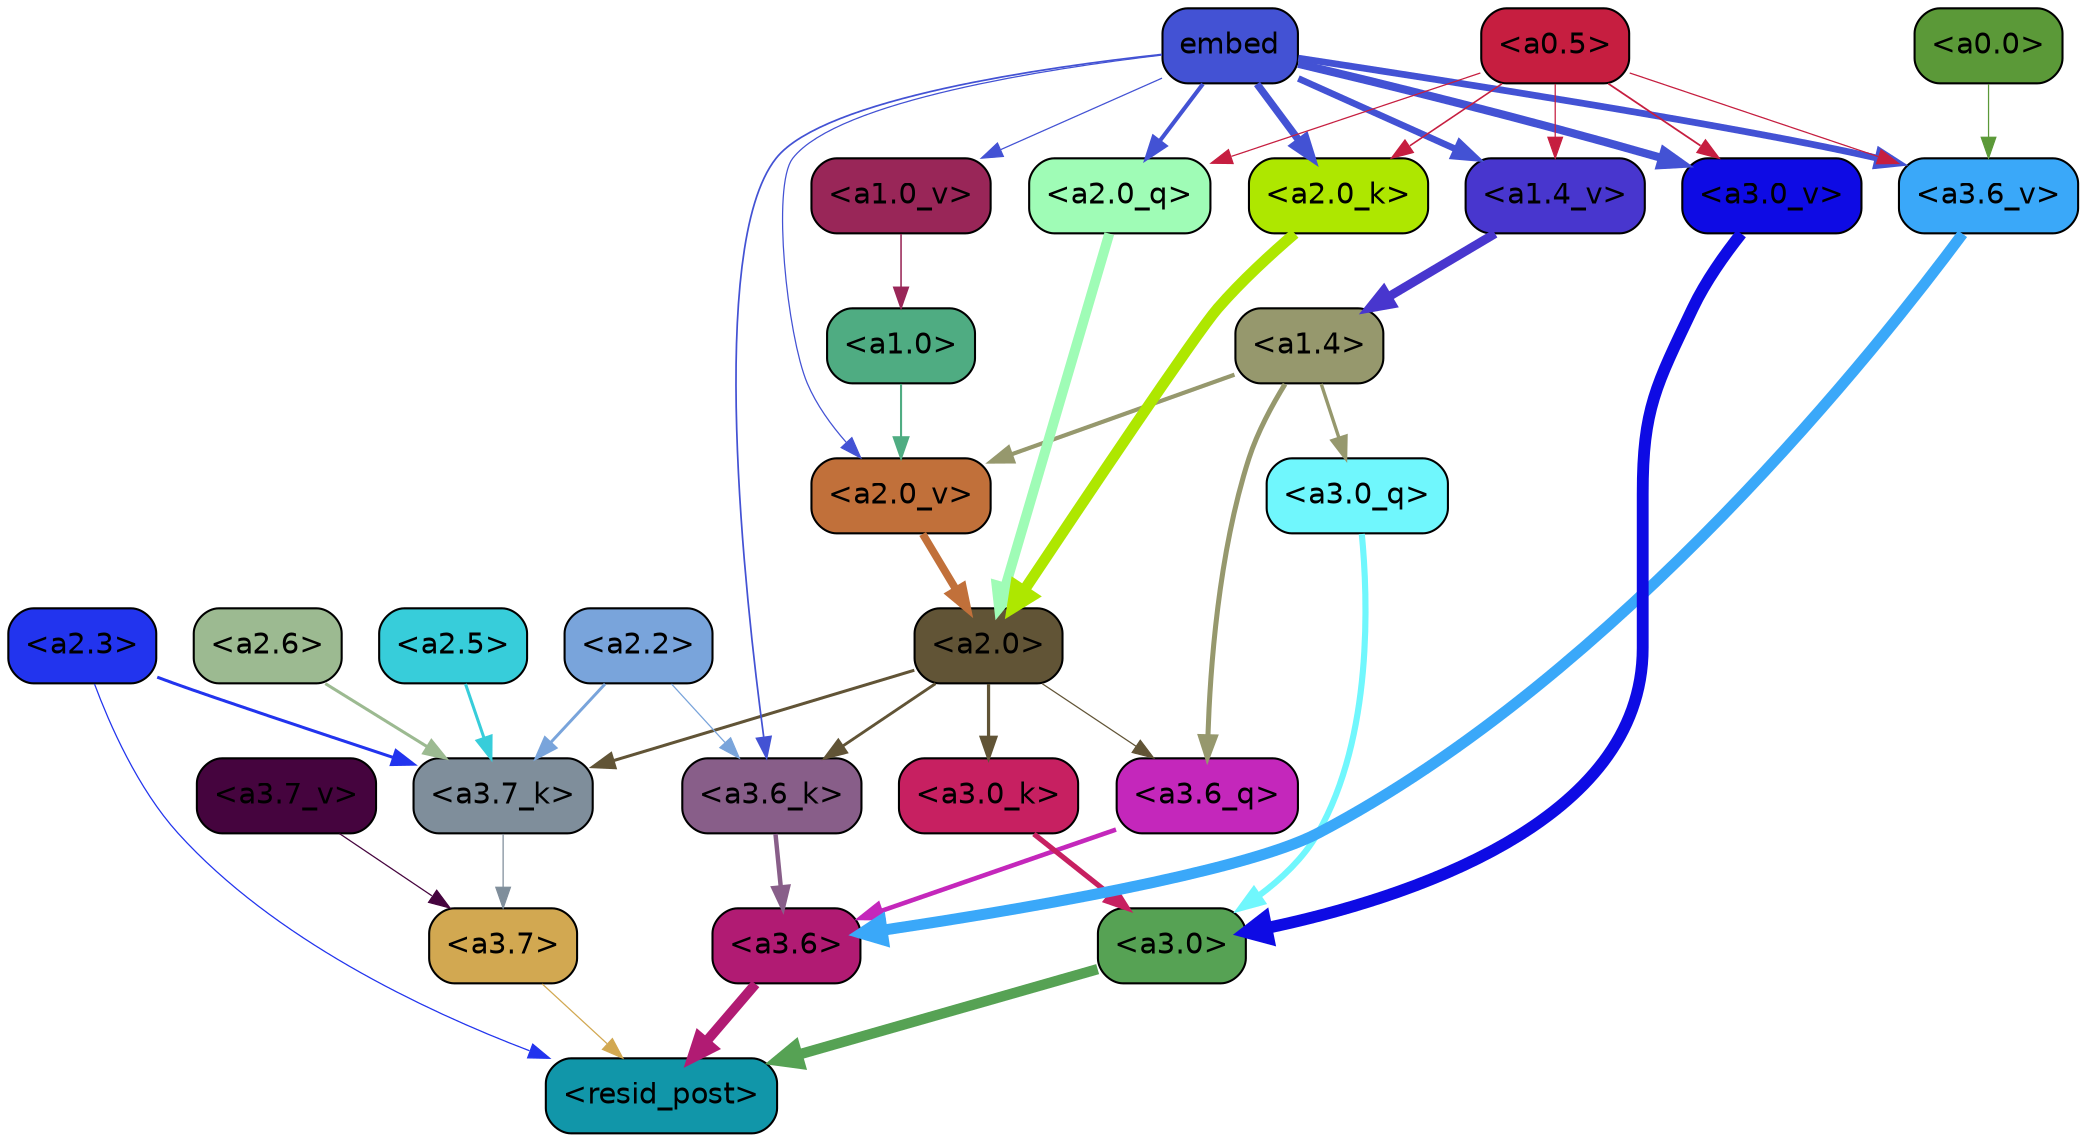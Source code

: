 strict digraph "" {
	graph [bgcolor=transparent,
		layout=dot,
		overlap=false,
		splines=true
	];
	"<a3.7>"	[color=black,
		fillcolor="#d2a851",
		fontname=Helvetica,
		shape=box,
		style="filled, rounded"];
	"<resid_post>"	[color=black,
		fillcolor="#1196a9",
		fontname=Helvetica,
		shape=box,
		style="filled, rounded"];
	"<a3.7>" -> "<resid_post>"	[color="#d2a851",
		penwidth=0.6];
	"<a3.6>"	[color=black,
		fillcolor="#b11b73",
		fontname=Helvetica,
		shape=box,
		style="filled, rounded"];
	"<a3.6>" -> "<resid_post>"	[color="#b11b73",
		penwidth=4.749041676521301];
	"<a3.0>"	[color=black,
		fillcolor="#56a254",
		fontname=Helvetica,
		shape=box,
		style="filled, rounded"];
	"<a3.0>" -> "<resid_post>"	[color="#56a254",
		penwidth=5.004215121269226];
	"<a2.3>"	[color=black,
		fillcolor="#2234ee",
		fontname=Helvetica,
		shape=box,
		style="filled, rounded"];
	"<a2.3>" -> "<resid_post>"	[color="#2234ee",
		penwidth=0.6];
	"<a3.7_k>"	[color=black,
		fillcolor="#7f8e9b",
		fontname=Helvetica,
		shape=box,
		style="filled, rounded"];
	"<a2.3>" -> "<a3.7_k>"	[color="#2234ee",
		penwidth=1.4559586644172668];
	"<a3.6_q>"	[color=black,
		fillcolor="#c427bb",
		fontname=Helvetica,
		shape=box,
		style="filled, rounded"];
	"<a3.6_q>" -> "<a3.6>"	[color="#c427bb",
		penwidth=2.199681341648102];
	"<a3.0_q>"	[color=black,
		fillcolor="#70f7fd",
		fontname=Helvetica,
		shape=box,
		style="filled, rounded"];
	"<a3.0_q>" -> "<a3.0>"	[color="#70f7fd",
		penwidth=2.9459195733070374];
	"<a3.7_k>" -> "<a3.7>"	[color="#7f8e9b",
		penwidth=0.6];
	"<a3.6_k>"	[color=black,
		fillcolor="#885e89",
		fontname=Helvetica,
		shape=box,
		style="filled, rounded"];
	"<a3.6_k>" -> "<a3.6>"	[color="#885e89",
		penwidth=2.13908451795578];
	"<a3.0_k>"	[color=black,
		fillcolor="#c72061",
		fontname=Helvetica,
		shape=box,
		style="filled, rounded"];
	"<a3.0_k>" -> "<a3.0>"	[color="#c72061",
		penwidth=2.520303964614868];
	"<a3.7_v>"	[color=black,
		fillcolor="#45043e",
		fontname=Helvetica,
		shape=box,
		style="filled, rounded"];
	"<a3.7_v>" -> "<a3.7>"	[color="#45043e",
		penwidth=0.6];
	"<a3.6_v>"	[color=black,
		fillcolor="#3aa8f9",
		fontname=Helvetica,
		shape=box,
		style="filled, rounded"];
	"<a3.6_v>" -> "<a3.6>"	[color="#3aa8f9",
		penwidth=5.297133803367615];
	"<a3.0_v>"	[color=black,
		fillcolor="#0e0be4",
		fontname=Helvetica,
		shape=box,
		style="filled, rounded"];
	"<a3.0_v>" -> "<a3.0>"	[color="#0e0be4",
		penwidth=5.680712580680847];
	"<a2.0>"	[color=black,
		fillcolor="#615436",
		fontname=Helvetica,
		shape=box,
		style="filled, rounded"];
	"<a2.0>" -> "<a3.6_q>"	[color="#615436",
		penwidth=0.6];
	"<a2.0>" -> "<a3.7_k>"	[color="#615436",
		penwidth=1.4582423567771912];
	"<a2.0>" -> "<a3.6_k>"	[color="#615436",
		penwidth=1.3792681694030762];
	"<a2.0>" -> "<a3.0_k>"	[color="#615436",
		penwidth=1.5433646440505981];
	"<a1.4>"	[color=black,
		fillcolor="#96986d",
		fontname=Helvetica,
		shape=box,
		style="filled, rounded"];
	"<a1.4>" -> "<a3.6_q>"	[color="#96986d",
		penwidth=2.419991135597229];
	"<a1.4>" -> "<a3.0_q>"	[color="#96986d",
		penwidth=1.6166993975639343];
	"<a2.0_v>"	[color=black,
		fillcolor="#c1703a",
		fontname=Helvetica,
		shape=box,
		style="filled, rounded"];
	"<a1.4>" -> "<a2.0_v>"	[color="#96986d",
		penwidth=2.0025704503059387];
	"<a2.6>"	[color=black,
		fillcolor="#9cba91",
		fontname=Helvetica,
		shape=box,
		style="filled, rounded"];
	"<a2.6>" -> "<a3.7_k>"	[color="#9cba91",
		penwidth=1.468173325061798];
	"<a2.5>"	[color=black,
		fillcolor="#37cdda",
		fontname=Helvetica,
		shape=box,
		style="filled, rounded"];
	"<a2.5>" -> "<a3.7_k>"	[color="#37cdda",
		penwidth=1.457568109035492];
	"<a2.2>"	[color=black,
		fillcolor="#79a4db",
		fontname=Helvetica,
		shape=box,
		style="filled, rounded"];
	"<a2.2>" -> "<a3.7_k>"	[color="#79a4db",
		penwidth=1.4199435114860535];
	"<a2.2>" -> "<a3.6_k>"	[color="#79a4db",
		penwidth=0.6];
	embed	[color=black,
		fillcolor="#4352d4",
		fontname=Helvetica,
		shape=box,
		style="filled, rounded"];
	embed -> "<a3.6_k>"	[color="#4352d4",
		penwidth=0.8273519277572632];
	embed -> "<a3.6_v>"	[color="#4352d4",
		penwidth=3.2414157912135124];
	embed -> "<a3.0_v>"	[color="#4352d4",
		penwidth=3.929257571697235];
	"<a2.0_q>"	[color=black,
		fillcolor="#9ffcb6",
		fontname=Helvetica,
		shape=box,
		style="filled, rounded"];
	embed -> "<a2.0_q>"	[color="#4352d4",
		penwidth=1.964182734489441];
	"<a2.0_k>"	[color=black,
		fillcolor="#aee700",
		fontname=Helvetica,
		shape=box,
		style="filled, rounded"];
	embed -> "<a2.0_k>"	[color="#4352d4",
		penwidth=3.5506991147994995];
	embed -> "<a2.0_v>"	[color="#4352d4",
		penwidth=0.6];
	"<a1.4_v>"	[color=black,
		fillcolor="#4836ce",
		fontname=Helvetica,
		shape=box,
		style="filled, rounded"];
	embed -> "<a1.4_v>"	[color="#4352d4",
		penwidth=3.168231725692749];
	"<a1.0_v>"	[color=black,
		fillcolor="#992658",
		fontname=Helvetica,
		shape=box,
		style="filled, rounded"];
	embed -> "<a1.0_v>"	[color="#4352d4",
		penwidth=0.6];
	"<a0.5>"	[color=black,
		fillcolor="#c61e40",
		fontname=Helvetica,
		shape=box,
		style="filled, rounded"];
	"<a0.5>" -> "<a3.6_v>"	[color="#c61e40",
		penwidth=0.6];
	"<a0.5>" -> "<a3.0_v>"	[color="#c61e40",
		penwidth=0.8535017371177673];
	"<a0.5>" -> "<a2.0_q>"	[color="#c61e40",
		penwidth=0.6];
	"<a0.5>" -> "<a2.0_k>"	[color="#c61e40",
		penwidth=0.7573999166488647];
	"<a0.5>" -> "<a1.4_v>"	[color="#c61e40",
		penwidth=0.6];
	"<a0.0>"	[color=black,
		fillcolor="#5b9938",
		fontname=Helvetica,
		shape=box,
		style="filled, rounded"];
	"<a0.0>" -> "<a3.6_v>"	[color="#5b9938",
		penwidth=0.6];
	"<a2.0_q>" -> "<a2.0>"	[color="#9ffcb6",
		penwidth=4.792815744876862];
	"<a2.0_k>" -> "<a2.0>"	[color="#aee700",
		penwidth=5.262323796749115];
	"<a2.0_v>" -> "<a2.0>"	[color="#c1703a",
		penwidth=3.7105380296707153];
	"<a1.0>"	[color=black,
		fillcolor="#4fac82",
		fontname=Helvetica,
		shape=box,
		style="filled, rounded"];
	"<a1.0>" -> "<a2.0_v>"	[color="#4fac82",
		penwidth=1.0112443566322327];
	"<a1.4_v>" -> "<a1.4>"	[color="#4836ce",
		penwidth=4.302925705909729];
	"<a1.0_v>" -> "<a1.0>"	[color="#992658",
		penwidth=0.751367449760437];
}
